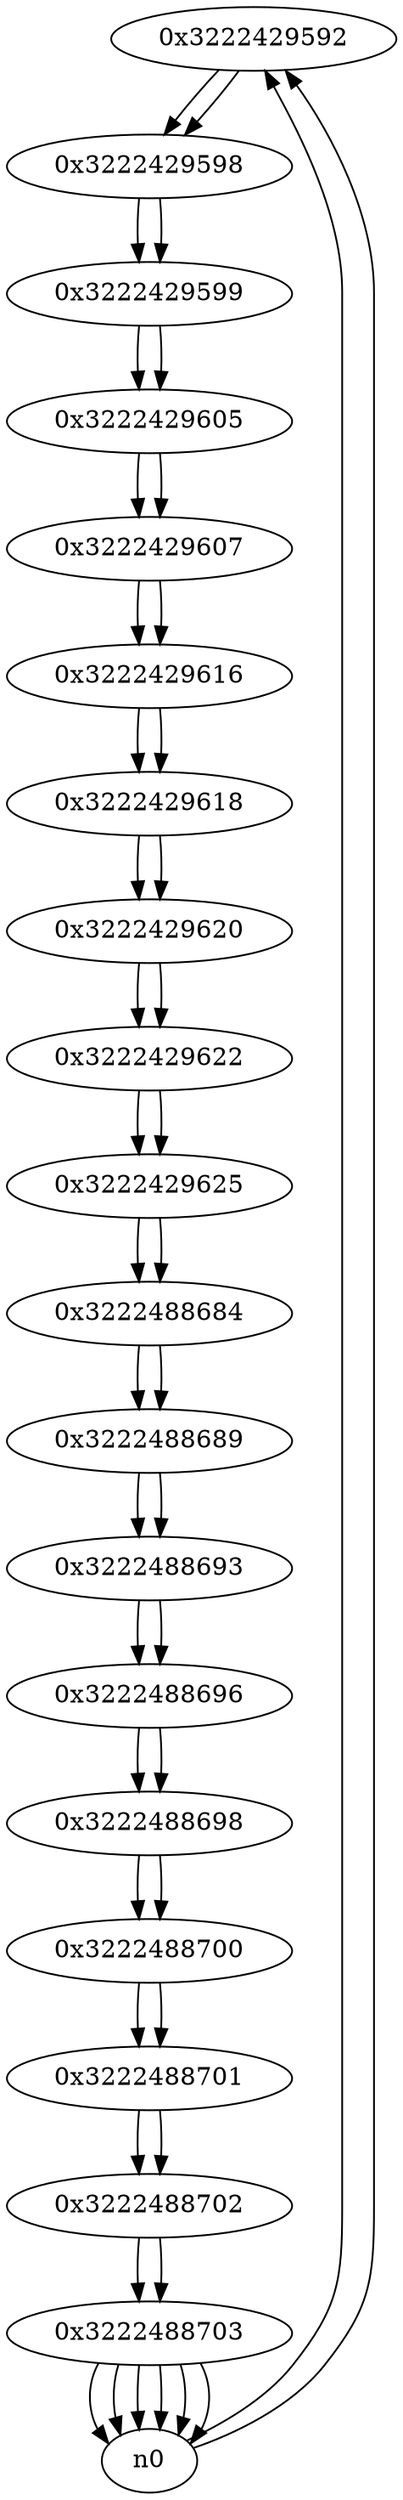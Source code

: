 digraph G{
/* nodes */
  n1 [label="0x3222429592"]
  n2 [label="0x3222429598"]
  n3 [label="0x3222429599"]
  n4 [label="0x3222429605"]
  n5 [label="0x3222429607"]
  n6 [label="0x3222429616"]
  n7 [label="0x3222429618"]
  n8 [label="0x3222429620"]
  n9 [label="0x3222429622"]
  n10 [label="0x3222429625"]
  n11 [label="0x3222488684"]
  n12 [label="0x3222488689"]
  n13 [label="0x3222488693"]
  n14 [label="0x3222488696"]
  n15 [label="0x3222488698"]
  n16 [label="0x3222488700"]
  n17 [label="0x3222488701"]
  n18 [label="0x3222488702"]
  n19 [label="0x3222488703"]
/* edges */
n1 -> n2;
n0 -> n1;
n0 -> n1;
n2 -> n3;
n1 -> n2;
n3 -> n4;
n2 -> n3;
n4 -> n5;
n3 -> n4;
n5 -> n6;
n4 -> n5;
n6 -> n7;
n5 -> n6;
n7 -> n8;
n6 -> n7;
n8 -> n9;
n7 -> n8;
n9 -> n10;
n8 -> n9;
n10 -> n11;
n9 -> n10;
n11 -> n12;
n10 -> n11;
n12 -> n13;
n11 -> n12;
n13 -> n14;
n12 -> n13;
n14 -> n15;
n13 -> n14;
n15 -> n16;
n14 -> n15;
n16 -> n17;
n15 -> n16;
n17 -> n18;
n16 -> n17;
n18 -> n19;
n17 -> n18;
n19 -> n0;
n19 -> n0;
n19 -> n0;
n19 -> n0;
n19 -> n0;
n19 -> n0;
n18 -> n19;
}
